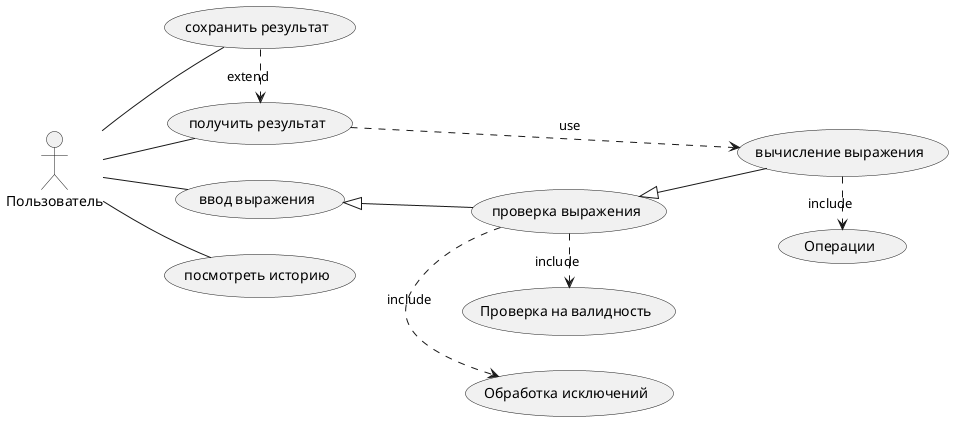 @startuml
left to right direction

actor Пользователь

Пользователь -- (ввод выражения)
Пользователь -- (получить результат)
Пользователь -- (сохранить результат)
Пользователь -- (посмотреть историю)

(ввод выражения) <|-- (проверка выражения)

(проверка выражения) .> (Обработка исключений) : include
(проверка выражения) .> (Проверка на валидность) : include
(проверка выражения) <|-- (вычисление выражения)

(вычисление выражения) .> (Операции) : include

(получить результат) .> (вычисление выражения) : use

(сохранить результат) .> (получить результат) : extend

@enduml